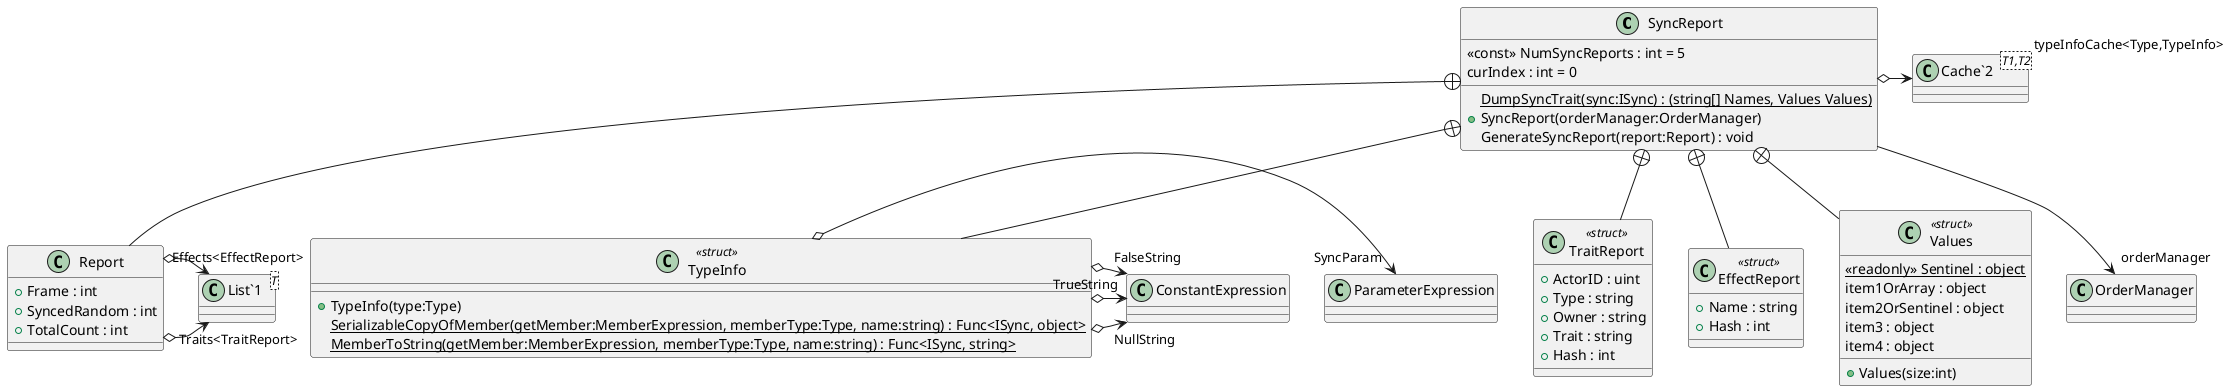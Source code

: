 @startuml
class SyncReport {
    <<const>> NumSyncReports : int = 5
    curIndex : int = 0
    {static} DumpSyncTrait(sync:ISync) : (string[] Names, Values Values)
    + SyncReport(orderManager:OrderManager)
    GenerateSyncReport(report:Report) : void
}
class "Cache`2"<T1,T2> {
}
class Report {
    + Frame : int
    + SyncedRandom : int
    + TotalCount : int
}
class TraitReport <<struct>> {
    + ActorID : uint
    + Type : string
    + Owner : string
    + Trait : string
    + Hash : int
}
class EffectReport <<struct>> {
    + Name : string
    + Hash : int
}
class TypeInfo <<struct>> {
    + TypeInfo(type:Type)
    {static} SerializableCopyOfMember(getMember:MemberExpression, memberType:Type, name:string) : Func<ISync, object>
    {static} MemberToString(getMember:MemberExpression, memberType:Type, name:string) : Func<ISync, string>
}
class Values <<struct>> {
    {static} <<readonly>> Sentinel : object
    item1OrArray : object
    item2OrSentinel : object
    item3 : object
    item4 : object
    + Values(size:int)
}
class "List`1"<T> {
}
SyncReport o-> "typeInfoCache<Type,TypeInfo>" "Cache`2"
SyncReport --> "orderManager" OrderManager
SyncReport +-- Report
Report o-> "Traits<TraitReport>" "List`1"
Report o-> "Effects<EffectReport>" "List`1"
SyncReport +-- TraitReport
SyncReport +-- EffectReport
SyncReport +-- TypeInfo
TypeInfo o-> "SyncParam" ParameterExpression
TypeInfo o-> "NullString" ConstantExpression
TypeInfo o-> "TrueString" ConstantExpression
TypeInfo o-> "FalseString" ConstantExpression
SyncReport +-- Values
@enduml
